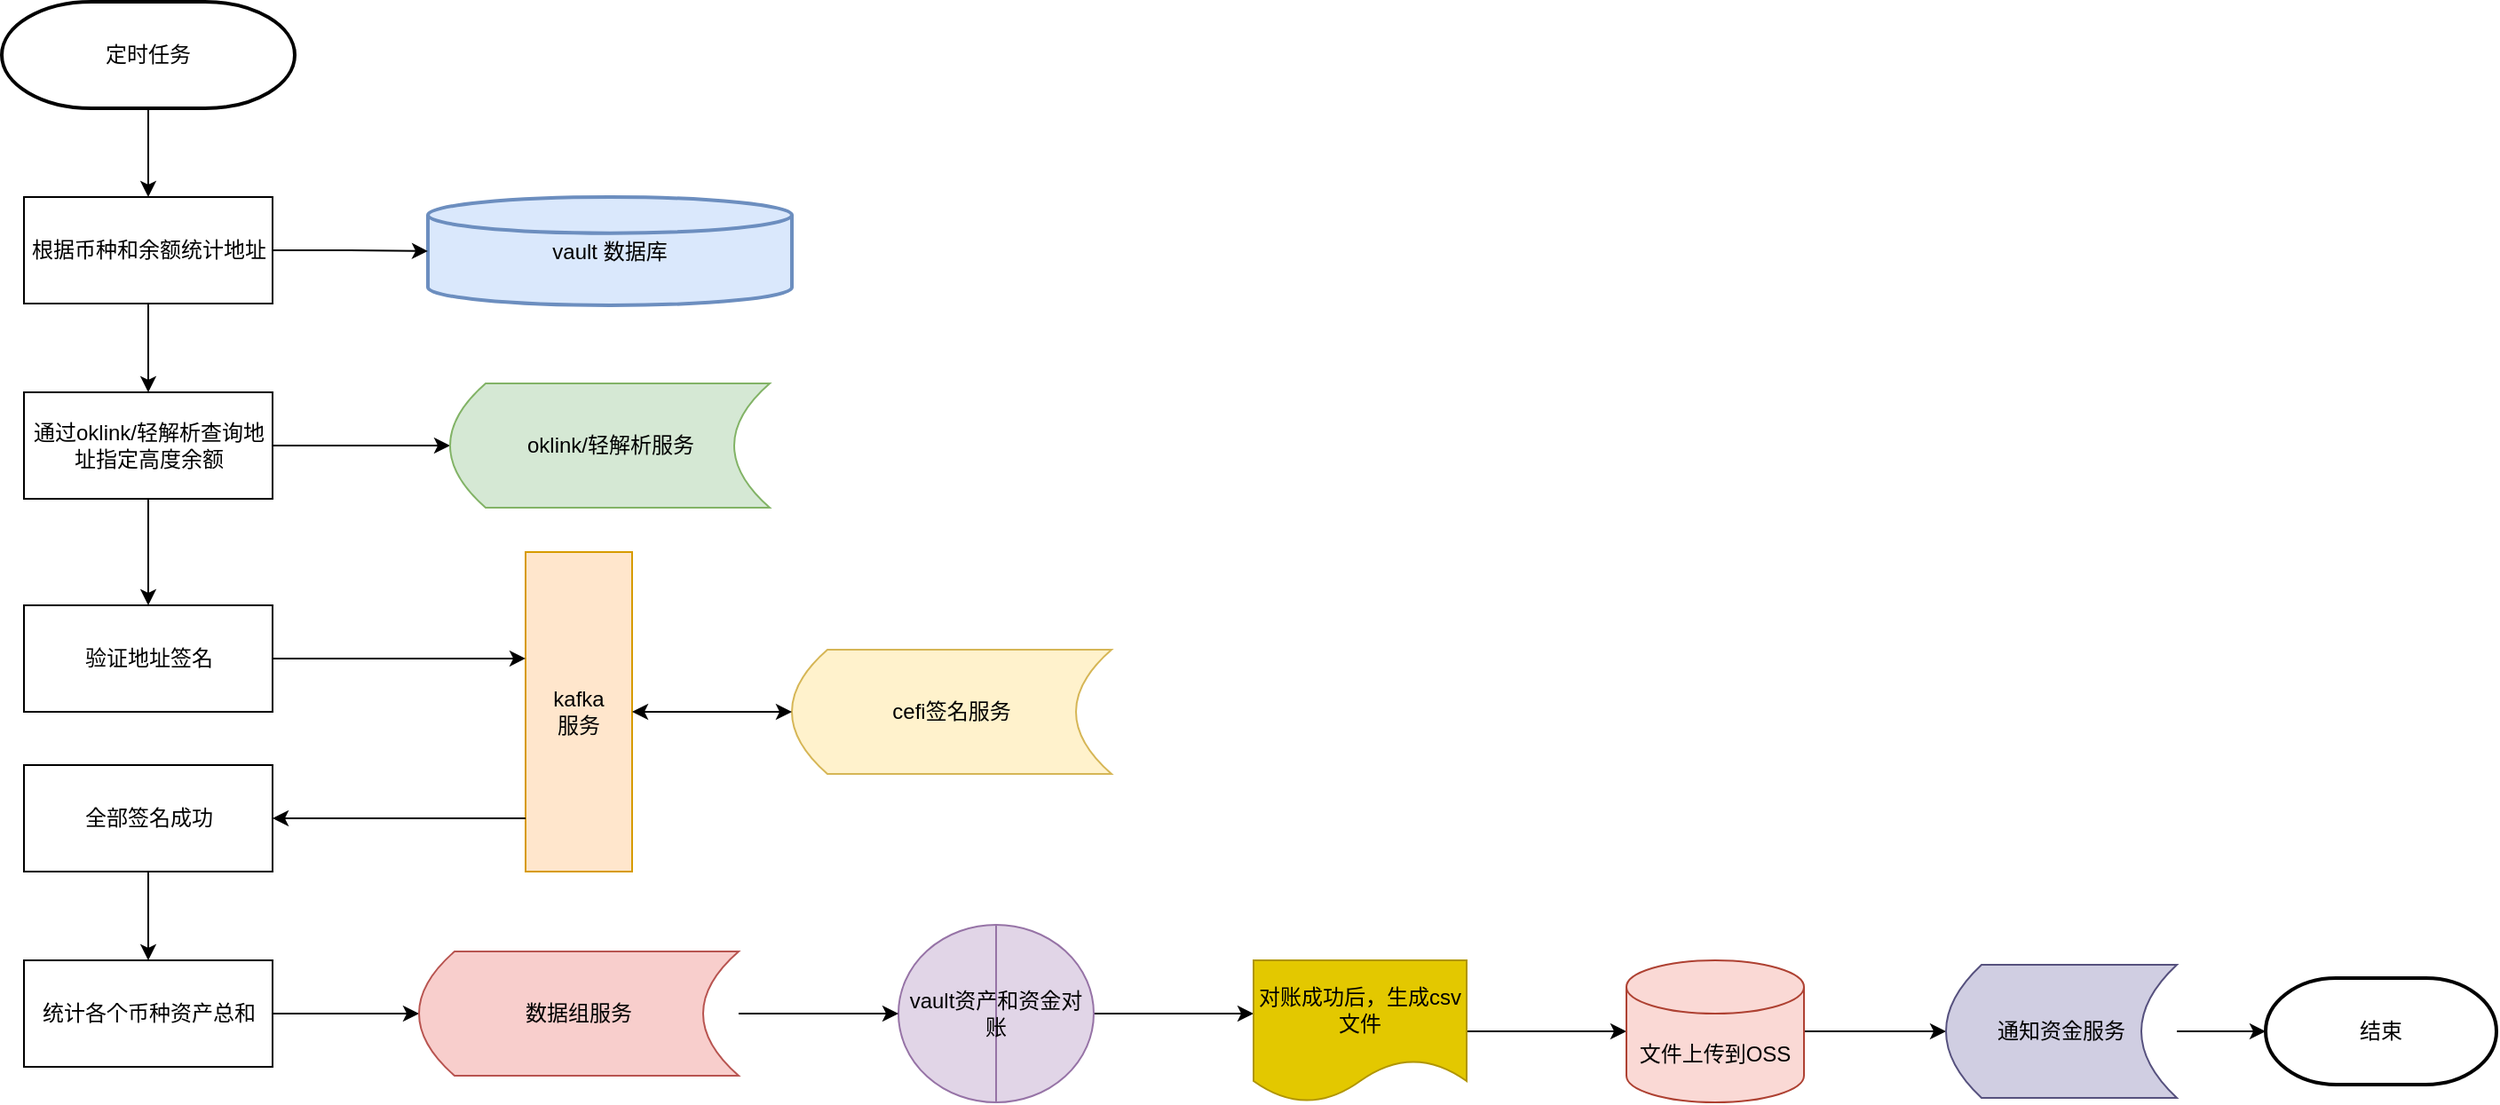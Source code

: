 <mxfile version="16.6.4" type="github">
  <diagram id="Xn9IPBEnonGKjjIb3kdK" name="第 1 页">
    <mxGraphModel dx="1018" dy="658" grid="1" gridSize="10" guides="1" tooltips="1" connect="1" arrows="1" fold="1" page="1" pageScale="1" pageWidth="827" pageHeight="1169" math="0" shadow="0">
      <root>
        <mxCell id="0" />
        <mxCell id="1" parent="0" />
        <mxCell id="Pe2yR2xNLdmjj7PRIvMM-1" value="vault 数据库" style="strokeWidth=2;html=1;shape=mxgraph.flowchart.database;whiteSpace=wrap;fillColor=#dae8fc;strokeColor=#6c8ebf;" vertex="1" parent="1">
          <mxGeometry x="395" y="1210" width="205" height="61" as="geometry" />
        </mxCell>
        <mxCell id="Pe2yR2xNLdmjj7PRIvMM-2" style="edgeStyle=orthogonalEdgeStyle;rounded=0;orthogonalLoop=1;jettySize=auto;html=1;entryX=0.5;entryY=0;entryDx=0;entryDy=0;" edge="1" parent="1" source="Pe2yR2xNLdmjj7PRIvMM-3" target="Pe2yR2xNLdmjj7PRIvMM-6">
          <mxGeometry relative="1" as="geometry" />
        </mxCell>
        <mxCell id="Pe2yR2xNLdmjj7PRIvMM-3" value="定时任务" style="strokeWidth=2;html=1;shape=mxgraph.flowchart.terminator;whiteSpace=wrap;" vertex="1" parent="1">
          <mxGeometry x="155" y="1100" width="165" height="60" as="geometry" />
        </mxCell>
        <mxCell id="Pe2yR2xNLdmjj7PRIvMM-4" style="edgeStyle=orthogonalEdgeStyle;rounded=0;orthogonalLoop=1;jettySize=auto;html=1;entryX=0;entryY=0.5;entryDx=0;entryDy=0;entryPerimeter=0;" edge="1" parent="1" source="Pe2yR2xNLdmjj7PRIvMM-6" target="Pe2yR2xNLdmjj7PRIvMM-1">
          <mxGeometry relative="1" as="geometry" />
        </mxCell>
        <mxCell id="Pe2yR2xNLdmjj7PRIvMM-5" style="edgeStyle=orthogonalEdgeStyle;rounded=0;orthogonalLoop=1;jettySize=auto;html=1;entryX=0.5;entryY=0;entryDx=0;entryDy=0;" edge="1" parent="1" source="Pe2yR2xNLdmjj7PRIvMM-6" target="Pe2yR2xNLdmjj7PRIvMM-9">
          <mxGeometry relative="1" as="geometry" />
        </mxCell>
        <mxCell id="Pe2yR2xNLdmjj7PRIvMM-6" value="根据币种和余额统计地址" style="rounded=0;whiteSpace=wrap;html=1;" vertex="1" parent="1">
          <mxGeometry x="167.5" y="1210" width="140" height="60" as="geometry" />
        </mxCell>
        <mxCell id="Pe2yR2xNLdmjj7PRIvMM-7" style="edgeStyle=orthogonalEdgeStyle;rounded=0;orthogonalLoop=1;jettySize=auto;html=1;entryX=0;entryY=0.5;entryDx=0;entryDy=0;" edge="1" parent="1" source="Pe2yR2xNLdmjj7PRIvMM-9" target="Pe2yR2xNLdmjj7PRIvMM-10">
          <mxGeometry relative="1" as="geometry" />
        </mxCell>
        <mxCell id="Pe2yR2xNLdmjj7PRIvMM-8" style="edgeStyle=orthogonalEdgeStyle;rounded=0;orthogonalLoop=1;jettySize=auto;html=1;" edge="1" parent="1" source="Pe2yR2xNLdmjj7PRIvMM-9" target="Pe2yR2xNLdmjj7PRIvMM-14">
          <mxGeometry relative="1" as="geometry" />
        </mxCell>
        <mxCell id="Pe2yR2xNLdmjj7PRIvMM-9" value="通过oklink/轻解析查询地址指定高度余额" style="rounded=0;whiteSpace=wrap;html=1;" vertex="1" parent="1">
          <mxGeometry x="167.5" y="1320" width="140" height="60" as="geometry" />
        </mxCell>
        <mxCell id="Pe2yR2xNLdmjj7PRIvMM-10" value="oklink/轻解析服务" style="shape=dataStorage;whiteSpace=wrap;html=1;fixedSize=1;fillColor=#d5e8d4;strokeColor=#82b366;" vertex="1" parent="1">
          <mxGeometry x="407.5" y="1315" width="180" height="70" as="geometry" />
        </mxCell>
        <mxCell id="Pe2yR2xNLdmjj7PRIvMM-11" value="cefi签名服务" style="shape=dataStorage;whiteSpace=wrap;html=1;fixedSize=1;fillColor=#fff2cc;strokeColor=#d6b656;" vertex="1" parent="1">
          <mxGeometry x="600" y="1465" width="180" height="70" as="geometry" />
        </mxCell>
        <mxCell id="Pe2yR2xNLdmjj7PRIvMM-12" value="kafka&lt;br&gt;服务" style="rounded=0;whiteSpace=wrap;html=1;direction=south;fillColor=#ffe6cc;strokeColor=#d79b00;" vertex="1" parent="1">
          <mxGeometry x="450" y="1410" width="60" height="180" as="geometry" />
        </mxCell>
        <mxCell id="Pe2yR2xNLdmjj7PRIvMM-13" style="edgeStyle=orthogonalEdgeStyle;rounded=0;orthogonalLoop=1;jettySize=auto;html=1;entryX=0.333;entryY=1;entryDx=0;entryDy=0;entryPerimeter=0;" edge="1" parent="1" source="Pe2yR2xNLdmjj7PRIvMM-14" target="Pe2yR2xNLdmjj7PRIvMM-12">
          <mxGeometry relative="1" as="geometry" />
        </mxCell>
        <mxCell id="Pe2yR2xNLdmjj7PRIvMM-14" value="验证地址签名" style="rounded=0;whiteSpace=wrap;html=1;" vertex="1" parent="1">
          <mxGeometry x="167.5" y="1440" width="140" height="60" as="geometry" />
        </mxCell>
        <mxCell id="Pe2yR2xNLdmjj7PRIvMM-15" value="" style="endArrow=classic;startArrow=classic;html=1;rounded=0;entryX=0;entryY=0.5;entryDx=0;entryDy=0;exitX=0.5;exitY=0;exitDx=0;exitDy=0;" edge="1" parent="1" source="Pe2yR2xNLdmjj7PRIvMM-12" target="Pe2yR2xNLdmjj7PRIvMM-11">
          <mxGeometry width="50" height="50" relative="1" as="geometry">
            <mxPoint x="530" y="1530" as="sourcePoint" />
            <mxPoint x="580" y="1480" as="targetPoint" />
          </mxGeometry>
        </mxCell>
        <mxCell id="Pe2yR2xNLdmjj7PRIvMM-19" style="edgeStyle=orthogonalEdgeStyle;rounded=0;orthogonalLoop=1;jettySize=auto;html=1;entryX=0.5;entryY=0;entryDx=0;entryDy=0;" edge="1" parent="1" source="Pe2yR2xNLdmjj7PRIvMM-16" target="Pe2yR2xNLdmjj7PRIvMM-18">
          <mxGeometry relative="1" as="geometry" />
        </mxCell>
        <mxCell id="Pe2yR2xNLdmjj7PRIvMM-16" value="全部签名成功" style="rounded=0;whiteSpace=wrap;html=1;" vertex="1" parent="1">
          <mxGeometry x="167.5" y="1530" width="140" height="60" as="geometry" />
        </mxCell>
        <mxCell id="Pe2yR2xNLdmjj7PRIvMM-17" value="" style="endArrow=classic;html=1;rounded=0;entryX=1;entryY=0.5;entryDx=0;entryDy=0;" edge="1" parent="1" target="Pe2yR2xNLdmjj7PRIvMM-16">
          <mxGeometry width="50" height="50" relative="1" as="geometry">
            <mxPoint x="450" y="1560" as="sourcePoint" />
            <mxPoint x="390" y="1570" as="targetPoint" />
          </mxGeometry>
        </mxCell>
        <mxCell id="Pe2yR2xNLdmjj7PRIvMM-23" style="edgeStyle=orthogonalEdgeStyle;rounded=0;orthogonalLoop=1;jettySize=auto;html=1;entryX=0;entryY=0.5;entryDx=0;entryDy=0;" edge="1" parent="1" source="Pe2yR2xNLdmjj7PRIvMM-18" target="Pe2yR2xNLdmjj7PRIvMM-21">
          <mxGeometry relative="1" as="geometry" />
        </mxCell>
        <mxCell id="Pe2yR2xNLdmjj7PRIvMM-18" value="统计各个币种资产总和" style="rounded=0;whiteSpace=wrap;html=1;" vertex="1" parent="1">
          <mxGeometry x="167.5" y="1640" width="140" height="60" as="geometry" />
        </mxCell>
        <mxCell id="Pe2yR2xNLdmjj7PRIvMM-26" style="edgeStyle=orthogonalEdgeStyle;rounded=0;orthogonalLoop=1;jettySize=auto;html=1;entryX=0;entryY=0.5;entryDx=0;entryDy=0;" edge="1" parent="1" source="Pe2yR2xNLdmjj7PRIvMM-20">
          <mxGeometry relative="1" as="geometry">
            <mxPoint x="860" y="1670" as="targetPoint" />
          </mxGeometry>
        </mxCell>
        <mxCell id="Pe2yR2xNLdmjj7PRIvMM-20" value="vault资产和资金对账" style="shape=lineEllipse;line=vertical;perimeter=ellipsePerimeter;whiteSpace=wrap;html=1;backgroundOutline=1;fillColor=#e1d5e7;strokeColor=#9673a6;" vertex="1" parent="1">
          <mxGeometry x="660" y="1620" width="110" height="100" as="geometry" />
        </mxCell>
        <mxCell id="Pe2yR2xNLdmjj7PRIvMM-24" style="edgeStyle=orthogonalEdgeStyle;rounded=0;orthogonalLoop=1;jettySize=auto;html=1;entryX=0;entryY=0.5;entryDx=0;entryDy=0;" edge="1" parent="1" source="Pe2yR2xNLdmjj7PRIvMM-21" target="Pe2yR2xNLdmjj7PRIvMM-20">
          <mxGeometry relative="1" as="geometry" />
        </mxCell>
        <mxCell id="Pe2yR2xNLdmjj7PRIvMM-21" value="数据组服务" style="shape=dataStorage;whiteSpace=wrap;html=1;fixedSize=1;fillColor=#f8cecc;strokeColor=#b85450;" vertex="1" parent="1">
          <mxGeometry x="390" y="1635" width="180" height="70" as="geometry" />
        </mxCell>
        <mxCell id="Pe2yR2xNLdmjj7PRIvMM-30" style="edgeStyle=orthogonalEdgeStyle;rounded=0;orthogonalLoop=1;jettySize=auto;html=1;entryX=0;entryY=0.5;entryDx=0;entryDy=0;entryPerimeter=0;" edge="1" parent="1" source="Pe2yR2xNLdmjj7PRIvMM-27" target="Pe2yR2xNLdmjj7PRIvMM-28">
          <mxGeometry relative="1" as="geometry" />
        </mxCell>
        <mxCell id="Pe2yR2xNLdmjj7PRIvMM-27" value="&lt;span&gt;对账成功后，生成csv文件&lt;/span&gt;" style="shape=document;whiteSpace=wrap;html=1;boundedLbl=1;fillColor=#e3c800;fontColor=#000000;strokeColor=#B09500;" vertex="1" parent="1">
          <mxGeometry x="860" y="1640" width="120" height="80" as="geometry" />
        </mxCell>
        <mxCell id="Pe2yR2xNLdmjj7PRIvMM-32" style="edgeStyle=orthogonalEdgeStyle;rounded=0;orthogonalLoop=1;jettySize=auto;html=1;entryX=0;entryY=0.5;entryDx=0;entryDy=0;" edge="1" parent="1" source="Pe2yR2xNLdmjj7PRIvMM-28" target="Pe2yR2xNLdmjj7PRIvMM-31">
          <mxGeometry relative="1" as="geometry" />
        </mxCell>
        <mxCell id="Pe2yR2xNLdmjj7PRIvMM-28" value="文件上传到OSS" style="shape=cylinder3;whiteSpace=wrap;html=1;boundedLbl=1;backgroundOutline=1;size=15;fillColor=#fad9d5;strokeColor=#ae4132;" vertex="1" parent="1">
          <mxGeometry x="1070" y="1640" width="100" height="80" as="geometry" />
        </mxCell>
        <mxCell id="Pe2yR2xNLdmjj7PRIvMM-34" style="edgeStyle=orthogonalEdgeStyle;rounded=0;orthogonalLoop=1;jettySize=auto;html=1;entryX=0;entryY=0.5;entryDx=0;entryDy=0;entryPerimeter=0;" edge="1" parent="1" source="Pe2yR2xNLdmjj7PRIvMM-31" target="Pe2yR2xNLdmjj7PRIvMM-33">
          <mxGeometry relative="1" as="geometry" />
        </mxCell>
        <mxCell id="Pe2yR2xNLdmjj7PRIvMM-31" value="通知资金服务" style="shape=dataStorage;whiteSpace=wrap;html=1;fixedSize=1;fillColor=#d0cee2;strokeColor=#56517e;" vertex="1" parent="1">
          <mxGeometry x="1250" y="1642.5" width="130" height="75" as="geometry" />
        </mxCell>
        <mxCell id="Pe2yR2xNLdmjj7PRIvMM-33" value="结束" style="strokeWidth=2;html=1;shape=mxgraph.flowchart.terminator;whiteSpace=wrap;" vertex="1" parent="1">
          <mxGeometry x="1430" y="1650" width="130" height="60" as="geometry" />
        </mxCell>
      </root>
    </mxGraphModel>
  </diagram>
</mxfile>
